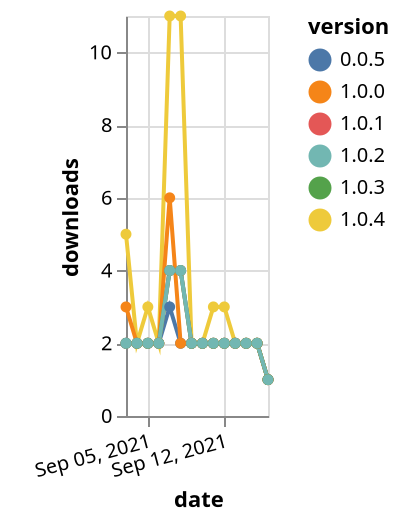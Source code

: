 {"$schema": "https://vega.github.io/schema/vega-lite/v5.json", "description": "A simple bar chart with embedded data.", "data": {"values": [{"date": "2021-09-03", "total": 1537, "delta": 5, "version": "1.0.4"}, {"date": "2021-09-04", "total": 1539, "delta": 2, "version": "1.0.4"}, {"date": "2021-09-05", "total": 1542, "delta": 3, "version": "1.0.4"}, {"date": "2021-09-06", "total": 1544, "delta": 2, "version": "1.0.4"}, {"date": "2021-09-07", "total": 1555, "delta": 11, "version": "1.0.4"}, {"date": "2021-09-08", "total": 1566, "delta": 11, "version": "1.0.4"}, {"date": "2021-09-09", "total": 1568, "delta": 2, "version": "1.0.4"}, {"date": "2021-09-10", "total": 1570, "delta": 2, "version": "1.0.4"}, {"date": "2021-09-11", "total": 1573, "delta": 3, "version": "1.0.4"}, {"date": "2021-09-12", "total": 1576, "delta": 3, "version": "1.0.4"}, {"date": "2021-09-13", "total": 1578, "delta": 2, "version": "1.0.4"}, {"date": "2021-09-14", "total": 1580, "delta": 2, "version": "1.0.4"}, {"date": "2021-09-15", "total": 1582, "delta": 2, "version": "1.0.4"}, {"date": "2021-09-16", "total": 1583, "delta": 1, "version": "1.0.4"}, {"date": "2021-09-03", "total": 2066, "delta": 2, "version": "0.0.5"}, {"date": "2021-09-04", "total": 2068, "delta": 2, "version": "0.0.5"}, {"date": "2021-09-05", "total": 2070, "delta": 2, "version": "0.0.5"}, {"date": "2021-09-06", "total": 2072, "delta": 2, "version": "0.0.5"}, {"date": "2021-09-07", "total": 2075, "delta": 3, "version": "0.0.5"}, {"date": "2021-09-08", "total": 2077, "delta": 2, "version": "0.0.5"}, {"date": "2021-09-09", "total": 2079, "delta": 2, "version": "0.0.5"}, {"date": "2021-09-10", "total": 2081, "delta": 2, "version": "0.0.5"}, {"date": "2021-09-11", "total": 2083, "delta": 2, "version": "0.0.5"}, {"date": "2021-09-12", "total": 2085, "delta": 2, "version": "0.0.5"}, {"date": "2021-09-13", "total": 2087, "delta": 2, "version": "0.0.5"}, {"date": "2021-09-14", "total": 2089, "delta": 2, "version": "0.0.5"}, {"date": "2021-09-15", "total": 2091, "delta": 2, "version": "0.0.5"}, {"date": "2021-09-16", "total": 2092, "delta": 1, "version": "0.0.5"}, {"date": "2021-09-03", "total": 1505, "delta": 2, "version": "1.0.1"}, {"date": "2021-09-04", "total": 1507, "delta": 2, "version": "1.0.1"}, {"date": "2021-09-05", "total": 1509, "delta": 2, "version": "1.0.1"}, {"date": "2021-09-06", "total": 1511, "delta": 2, "version": "1.0.1"}, {"date": "2021-09-07", "total": 1515, "delta": 4, "version": "1.0.1"}, {"date": "2021-09-08", "total": 1519, "delta": 4, "version": "1.0.1"}, {"date": "2021-09-09", "total": 1521, "delta": 2, "version": "1.0.1"}, {"date": "2021-09-10", "total": 1523, "delta": 2, "version": "1.0.1"}, {"date": "2021-09-11", "total": 1525, "delta": 2, "version": "1.0.1"}, {"date": "2021-09-12", "total": 1527, "delta": 2, "version": "1.0.1"}, {"date": "2021-09-13", "total": 1529, "delta": 2, "version": "1.0.1"}, {"date": "2021-09-14", "total": 1531, "delta": 2, "version": "1.0.1"}, {"date": "2021-09-15", "total": 1533, "delta": 2, "version": "1.0.1"}, {"date": "2021-09-16", "total": 1534, "delta": 1, "version": "1.0.1"}, {"date": "2021-09-03", "total": 2365, "delta": 3, "version": "1.0.0"}, {"date": "2021-09-04", "total": 2367, "delta": 2, "version": "1.0.0"}, {"date": "2021-09-05", "total": 2369, "delta": 2, "version": "1.0.0"}, {"date": "2021-09-06", "total": 2371, "delta": 2, "version": "1.0.0"}, {"date": "2021-09-07", "total": 2377, "delta": 6, "version": "1.0.0"}, {"date": "2021-09-08", "total": 2379, "delta": 2, "version": "1.0.0"}, {"date": "2021-09-09", "total": 2381, "delta": 2, "version": "1.0.0"}, {"date": "2021-09-10", "total": 2383, "delta": 2, "version": "1.0.0"}, {"date": "2021-09-11", "total": 2385, "delta": 2, "version": "1.0.0"}, {"date": "2021-09-12", "total": 2387, "delta": 2, "version": "1.0.0"}, {"date": "2021-09-13", "total": 2389, "delta": 2, "version": "1.0.0"}, {"date": "2021-09-14", "total": 2391, "delta": 2, "version": "1.0.0"}, {"date": "2021-09-15", "total": 2393, "delta": 2, "version": "1.0.0"}, {"date": "2021-09-16", "total": 2394, "delta": 1, "version": "1.0.0"}, {"date": "2021-09-03", "total": 1358, "delta": 2, "version": "1.0.3"}, {"date": "2021-09-04", "total": 1360, "delta": 2, "version": "1.0.3"}, {"date": "2021-09-05", "total": 1362, "delta": 2, "version": "1.0.3"}, {"date": "2021-09-06", "total": 1364, "delta": 2, "version": "1.0.3"}, {"date": "2021-09-07", "total": 1368, "delta": 4, "version": "1.0.3"}, {"date": "2021-09-08", "total": 1372, "delta": 4, "version": "1.0.3"}, {"date": "2021-09-09", "total": 1374, "delta": 2, "version": "1.0.3"}, {"date": "2021-09-10", "total": 1376, "delta": 2, "version": "1.0.3"}, {"date": "2021-09-11", "total": 1378, "delta": 2, "version": "1.0.3"}, {"date": "2021-09-12", "total": 1380, "delta": 2, "version": "1.0.3"}, {"date": "2021-09-13", "total": 1382, "delta": 2, "version": "1.0.3"}, {"date": "2021-09-14", "total": 1384, "delta": 2, "version": "1.0.3"}, {"date": "2021-09-15", "total": 1386, "delta": 2, "version": "1.0.3"}, {"date": "2021-09-16", "total": 1387, "delta": 1, "version": "1.0.3"}, {"date": "2021-09-03", "total": 1388, "delta": 2, "version": "1.0.2"}, {"date": "2021-09-04", "total": 1390, "delta": 2, "version": "1.0.2"}, {"date": "2021-09-05", "total": 1392, "delta": 2, "version": "1.0.2"}, {"date": "2021-09-06", "total": 1394, "delta": 2, "version": "1.0.2"}, {"date": "2021-09-07", "total": 1398, "delta": 4, "version": "1.0.2"}, {"date": "2021-09-08", "total": 1402, "delta": 4, "version": "1.0.2"}, {"date": "2021-09-09", "total": 1404, "delta": 2, "version": "1.0.2"}, {"date": "2021-09-10", "total": 1406, "delta": 2, "version": "1.0.2"}, {"date": "2021-09-11", "total": 1408, "delta": 2, "version": "1.0.2"}, {"date": "2021-09-12", "total": 1410, "delta": 2, "version": "1.0.2"}, {"date": "2021-09-13", "total": 1412, "delta": 2, "version": "1.0.2"}, {"date": "2021-09-14", "total": 1414, "delta": 2, "version": "1.0.2"}, {"date": "2021-09-15", "total": 1416, "delta": 2, "version": "1.0.2"}, {"date": "2021-09-16", "total": 1417, "delta": 1, "version": "1.0.2"}]}, "width": "container", "mark": {"type": "line", "point": {"filled": true}}, "encoding": {"x": {"field": "date", "type": "temporal", "timeUnit": "yearmonthdate", "title": "date", "axis": {"labelAngle": -15}}, "y": {"field": "delta", "type": "quantitative", "title": "downloads"}, "color": {"field": "version", "type": "nominal"}, "tooltip": {"field": "delta"}}}